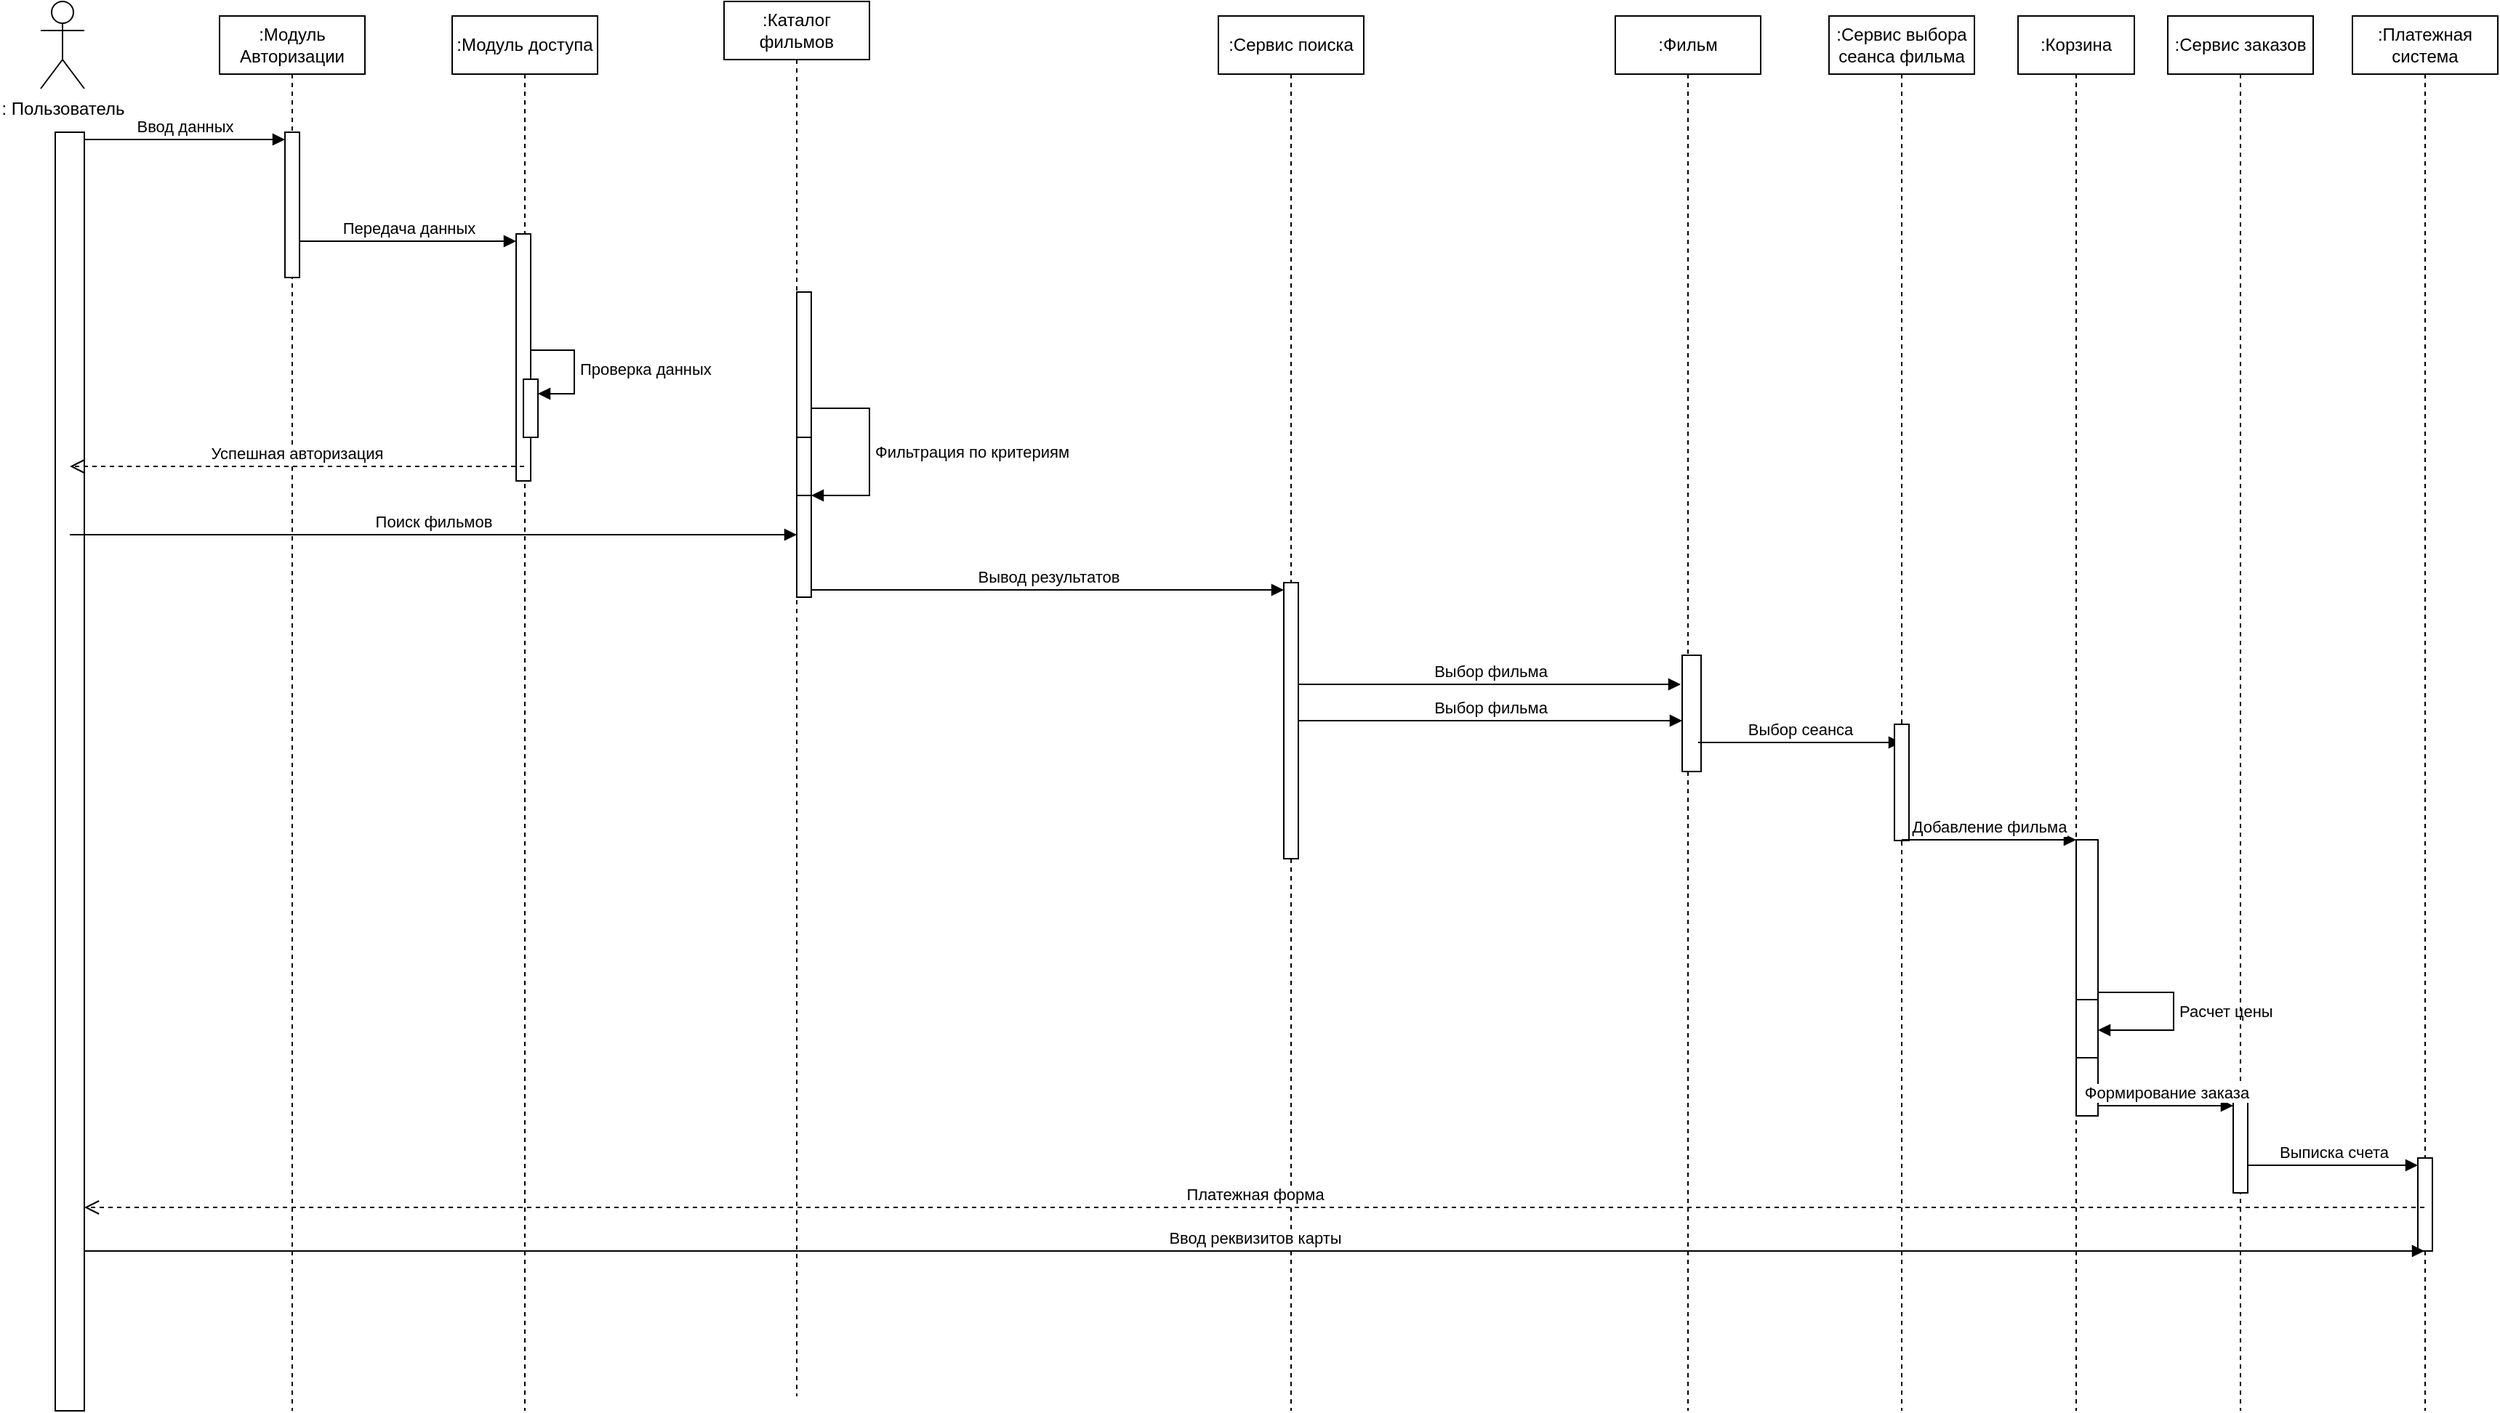<mxfile version="24.0.5" type="github">
  <diagram name="Page-1" id="13e1069c-82ec-6db2-03f1-153e76fe0fe0">
    <mxGraphModel dx="814" dy="946" grid="1" gridSize="10" guides="1" tooltips="1" connect="1" arrows="1" fold="1" page="1" pageScale="1" pageWidth="1100" pageHeight="850" background="none" math="0" shadow="0">
      <root>
        <mxCell id="0" />
        <mxCell id="1" parent="0" />
        <mxCell id="1Z5BcqKXEiIKoSP1lCeY-22" value=":Корзина" style="shape=umlLifeline;perimeter=lifelinePerimeter;whiteSpace=wrap;html=1;container=1;dropTarget=0;collapsible=0;recursiveResize=0;outlineConnect=0;portConstraint=eastwest;newEdgeStyle={&quot;curved&quot;:0,&quot;rounded&quot;:0};" parent="1" vertex="1">
          <mxGeometry x="2560" y="170" width="80" height="960" as="geometry" />
        </mxCell>
        <mxCell id="1Z5BcqKXEiIKoSP1lCeY-24" value="" style="html=1;points=[[0,0,0,0,5],[0,1,0,0,-5],[1,0,0,0,5],[1,1,0,0,-5]];perimeter=orthogonalPerimeter;outlineConnect=0;targetShapes=umlLifeline;portConstraint=eastwest;newEdgeStyle={&quot;curved&quot;:0,&quot;rounded&quot;:0};" parent="1Z5BcqKXEiIKoSP1lCeY-22" vertex="1">
          <mxGeometry x="40" y="567" width="15" height="190" as="geometry" />
        </mxCell>
        <mxCell id="1Z5BcqKXEiIKoSP1lCeY-23" value="Расчет цены" style="html=1;align=left;spacingLeft=2;endArrow=block;rounded=0;edgeStyle=orthogonalEdgeStyle;curved=0;rounded=0;" parent="1Z5BcqKXEiIKoSP1lCeY-22" source="1Z5BcqKXEiIKoSP1lCeY-24" target="1Z5BcqKXEiIKoSP1lCeY-24" edge="1">
          <mxGeometry relative="1" as="geometry">
            <mxPoint x="55" y="667" as="sourcePoint" />
            <Array as="points">
              <mxPoint x="107" y="672" />
              <mxPoint x="107" y="698" />
            </Array>
            <mxPoint x="60" y="697" as="targetPoint" />
          </mxGeometry>
        </mxCell>
        <mxCell id="1Z5BcqKXEiIKoSP1lCeY-58" value="" style="html=1;points=[[0,0,0,0,5],[0,1,0,0,-5],[1,0,0,0,5],[1,1,0,0,-5]];perimeter=orthogonalPerimeter;outlineConnect=0;targetShapes=umlLifeline;portConstraint=eastwest;newEdgeStyle={&quot;curved&quot;:0,&quot;rounded&quot;:0};" parent="1Z5BcqKXEiIKoSP1lCeY-22" vertex="1">
          <mxGeometry x="40" y="677" width="15" height="40" as="geometry" />
        </mxCell>
        <mxCell id="1Z5BcqKXEiIKoSP1lCeY-26" value="" style="html=1;points=[[0,0,0,0,5],[0,1,0,0,-5],[1,0,0,0,5],[1,1,0,0,-5]];perimeter=orthogonalPerimeter;outlineConnect=0;targetShapes=umlLifeline;portConstraint=eastwest;newEdgeStyle={&quot;curved&quot;:0,&quot;rounded&quot;:0};" parent="1" vertex="1">
          <mxGeometry x="1210" y="250" width="20" height="880" as="geometry" />
        </mxCell>
        <mxCell id="1Z5BcqKXEiIKoSP1lCeY-27" value=":Модуль Авторизации" style="shape=umlLifeline;perimeter=lifelinePerimeter;whiteSpace=wrap;html=1;container=1;dropTarget=0;collapsible=0;recursiveResize=0;outlineConnect=0;portConstraint=eastwest;newEdgeStyle={&quot;curved&quot;:0,&quot;rounded&quot;:0};" parent="1" vertex="1">
          <mxGeometry x="1323" y="170" width="100" height="960" as="geometry" />
        </mxCell>
        <mxCell id="1Z5BcqKXEiIKoSP1lCeY-28" value="" style="html=1;points=[[0,0,0,0,5],[0,1,0,0,-5],[1,0,0,0,5],[1,1,0,0,-5]];perimeter=orthogonalPerimeter;outlineConnect=0;targetShapes=umlLifeline;portConstraint=eastwest;newEdgeStyle={&quot;curved&quot;:0,&quot;rounded&quot;:0};" parent="1Z5BcqKXEiIKoSP1lCeY-27" vertex="1">
          <mxGeometry x="45" y="80" width="10" height="100" as="geometry" />
        </mxCell>
        <mxCell id="1Z5BcqKXEiIKoSP1lCeY-29" value="Ввод данных" style="html=1;verticalAlign=bottom;endArrow=block;curved=0;rounded=0;entryX=0;entryY=0;entryDx=0;entryDy=5;exitX=1;exitY=0;exitDx=0;exitDy=5;exitPerimeter=0;" parent="1" source="1Z5BcqKXEiIKoSP1lCeY-26" target="1Z5BcqKXEiIKoSP1lCeY-28" edge="1">
          <mxGeometry relative="1" as="geometry">
            <mxPoint x="1298" y="255" as="sourcePoint" />
          </mxGeometry>
        </mxCell>
        <mxCell id="1Z5BcqKXEiIKoSP1lCeY-30" value=":Модуль доступа" style="shape=umlLifeline;perimeter=lifelinePerimeter;whiteSpace=wrap;html=1;container=1;dropTarget=0;collapsible=0;recursiveResize=0;outlineConnect=0;portConstraint=eastwest;newEdgeStyle={&quot;curved&quot;:0,&quot;rounded&quot;:0};" parent="1" vertex="1">
          <mxGeometry x="1483" y="170" width="100" height="960" as="geometry" />
        </mxCell>
        <mxCell id="1Z5BcqKXEiIKoSP1lCeY-31" value="" style="html=1;points=[[0,0,0,0,5],[0,1,0,0,-5],[1,0,0,0,5],[1,1,0,0,-5]];perimeter=orthogonalPerimeter;outlineConnect=0;targetShapes=umlLifeline;portConstraint=eastwest;newEdgeStyle={&quot;curved&quot;:0,&quot;rounded&quot;:0};" parent="1Z5BcqKXEiIKoSP1lCeY-30" vertex="1">
          <mxGeometry x="44" y="150" width="10" height="170" as="geometry" />
        </mxCell>
        <mxCell id="1Z5BcqKXEiIKoSP1lCeY-32" value="" style="html=1;points=[[0,0,0,0,5],[0,1,0,0,-5],[1,0,0,0,5],[1,1,0,0,-5]];perimeter=orthogonalPerimeter;outlineConnect=0;targetShapes=umlLifeline;portConstraint=eastwest;newEdgeStyle={&quot;curved&quot;:0,&quot;rounded&quot;:0};" parent="1Z5BcqKXEiIKoSP1lCeY-30" vertex="1">
          <mxGeometry x="49" y="250" width="10" height="40" as="geometry" />
        </mxCell>
        <mxCell id="1Z5BcqKXEiIKoSP1lCeY-33" value="Проверка данных" style="html=1;align=left;spacingLeft=2;endArrow=block;rounded=0;edgeStyle=orthogonalEdgeStyle;curved=0;rounded=0;" parent="1Z5BcqKXEiIKoSP1lCeY-30" target="1Z5BcqKXEiIKoSP1lCeY-32" edge="1">
          <mxGeometry relative="1" as="geometry">
            <mxPoint x="54" y="230" as="sourcePoint" />
            <Array as="points">
              <mxPoint x="84" y="260" />
            </Array>
          </mxGeometry>
        </mxCell>
        <mxCell id="1Z5BcqKXEiIKoSP1lCeY-34" value="Передача данных" style="html=1;verticalAlign=bottom;endArrow=block;curved=0;rounded=0;entryX=0;entryY=0;entryDx=0;entryDy=5;" parent="1" source="1Z5BcqKXEiIKoSP1lCeY-28" target="1Z5BcqKXEiIKoSP1lCeY-31" edge="1">
          <mxGeometry relative="1" as="geometry">
            <mxPoint x="1383" y="325" as="sourcePoint" />
          </mxGeometry>
        </mxCell>
        <mxCell id="1Z5BcqKXEiIKoSP1lCeY-36" value=": Пользователь" style="shape=umlActor;verticalLabelPosition=bottom;verticalAlign=top;html=1;" parent="1" vertex="1">
          <mxGeometry x="1200" y="160" width="30" height="60" as="geometry" />
        </mxCell>
        <mxCell id="1Z5BcqKXEiIKoSP1lCeY-40" value=":Каталог фильмов" style="shape=umlLifeline;perimeter=lifelinePerimeter;whiteSpace=wrap;html=1;container=1;dropTarget=0;collapsible=0;recursiveResize=0;outlineConnect=0;portConstraint=eastwest;newEdgeStyle={&quot;curved&quot;:0,&quot;rounded&quot;:0};" parent="1" vertex="1">
          <mxGeometry x="1670" y="160" width="100" height="960" as="geometry" />
        </mxCell>
        <mxCell id="1Z5BcqKXEiIKoSP1lCeY-41" value="" style="html=1;points=[[0,0,0,0,5],[0,1,0,0,-5],[1,0,0,0,5],[1,1,0,0,-5]];perimeter=orthogonalPerimeter;outlineConnect=0;targetShapes=umlLifeline;portConstraint=eastwest;newEdgeStyle={&quot;curved&quot;:0,&quot;rounded&quot;:0};" parent="1Z5BcqKXEiIKoSP1lCeY-40" vertex="1">
          <mxGeometry x="50" y="200" width="10" height="210" as="geometry" />
        </mxCell>
        <mxCell id="1Z5BcqKXEiIKoSP1lCeY-42" value="" style="html=1;points=[[0,0,0,0,5],[0,1,0,0,-5],[1,0,0,0,5],[1,1,0,0,-5]];perimeter=orthogonalPerimeter;outlineConnect=0;targetShapes=umlLifeline;portConstraint=eastwest;newEdgeStyle={&quot;curved&quot;:0,&quot;rounded&quot;:0};" parent="1Z5BcqKXEiIKoSP1lCeY-40" vertex="1">
          <mxGeometry x="50" y="300" width="10" height="40" as="geometry" />
        </mxCell>
        <mxCell id="1Z5BcqKXEiIKoSP1lCeY-43" value="Фильтрация по критериям" style="html=1;align=left;spacingLeft=2;endArrow=block;rounded=0;edgeStyle=orthogonalEdgeStyle;curved=0;rounded=0;" parent="1Z5BcqKXEiIKoSP1lCeY-40" source="1Z5BcqKXEiIKoSP1lCeY-41" target="1Z5BcqKXEiIKoSP1lCeY-42" edge="1">
          <mxGeometry relative="1" as="geometry">
            <mxPoint x="188" y="110" as="sourcePoint" />
            <Array as="points">
              <mxPoint x="100" y="280" />
              <mxPoint x="100" y="340" />
            </Array>
          </mxGeometry>
        </mxCell>
        <mxCell id="1Z5BcqKXEiIKoSP1lCeY-44" value=":Сервис поиска" style="shape=umlLifeline;perimeter=lifelinePerimeter;whiteSpace=wrap;html=1;container=1;dropTarget=0;collapsible=0;recursiveResize=0;outlineConnect=0;portConstraint=eastwest;newEdgeStyle={&quot;curved&quot;:0,&quot;rounded&quot;:0};" parent="1" vertex="1">
          <mxGeometry x="2010" y="170" width="100" height="960" as="geometry" />
        </mxCell>
        <mxCell id="1Z5BcqKXEiIKoSP1lCeY-45" value="" style="html=1;points=[[0,0,0,0,5],[0,1,0,0,-5],[1,0,0,0,5],[1,1,0,0,-5]];perimeter=orthogonalPerimeter;outlineConnect=0;targetShapes=umlLifeline;portConstraint=eastwest;newEdgeStyle={&quot;curved&quot;:0,&quot;rounded&quot;:0};" parent="1Z5BcqKXEiIKoSP1lCeY-44" vertex="1">
          <mxGeometry x="45" y="390" width="10" height="190" as="geometry" />
        </mxCell>
        <mxCell id="1Z5BcqKXEiIKoSP1lCeY-49" value=":Фильм" style="shape=umlLifeline;perimeter=lifelinePerimeter;whiteSpace=wrap;html=1;container=1;dropTarget=0;collapsible=0;recursiveResize=0;outlineConnect=0;portConstraint=eastwest;newEdgeStyle={&quot;curved&quot;:0,&quot;rounded&quot;:0};" parent="1" vertex="1">
          <mxGeometry x="2283" y="170" width="100" height="960" as="geometry" />
        </mxCell>
        <mxCell id="1Z5BcqKXEiIKoSP1lCeY-57" value="" style="html=1;points=[[0,0,0,0,5],[0,1,0,0,-5],[1,0,0,0,5],[1,1,0,0,-5]];perimeter=orthogonalPerimeter;outlineConnect=0;targetShapes=umlLifeline;portConstraint=eastwest;newEdgeStyle={&quot;curved&quot;:0,&quot;rounded&quot;:0};" parent="1Z5BcqKXEiIKoSP1lCeY-49" vertex="1">
          <mxGeometry x="46" y="440" width="13" height="80" as="geometry" />
        </mxCell>
        <mxCell id="1Z5BcqKXEiIKoSP1lCeY-51" value="Вывод результатов" style="html=1;verticalAlign=bottom;endArrow=block;curved=0;rounded=0;entryX=0;entryY=0;entryDx=0;entryDy=5;" parent="1" source="1Z5BcqKXEiIKoSP1lCeY-41" target="1Z5BcqKXEiIKoSP1lCeY-45" edge="1">
          <mxGeometry relative="1" as="geometry">
            <mxPoint x="1938" y="345" as="sourcePoint" />
          </mxGeometry>
        </mxCell>
        <mxCell id="1Z5BcqKXEiIKoSP1lCeY-53" value="Выбор фильма" style="html=1;verticalAlign=bottom;endArrow=block;curved=0;rounded=0;entryX=0;entryY=0;entryDx=0;entryDy=5;" parent="1" edge="1">
          <mxGeometry relative="1" as="geometry">
            <mxPoint x="2065" y="630" as="sourcePoint" />
            <mxPoint x="2328" y="630" as="targetPoint" />
          </mxGeometry>
        </mxCell>
        <mxCell id="1Z5BcqKXEiIKoSP1lCeY-54" value="Выбор сеанса" style="html=1;verticalAlign=bottom;endArrow=block;curved=0;rounded=0;" parent="1" target="1Z5BcqKXEiIKoSP1lCeY-83" edge="1">
          <mxGeometry relative="1" as="geometry">
            <mxPoint x="2340" y="670" as="sourcePoint" />
            <mxPoint x="2467" y="670" as="targetPoint" />
          </mxGeometry>
        </mxCell>
        <mxCell id="1Z5BcqKXEiIKoSP1lCeY-59" value=":Сервис заказов " style="shape=umlLifeline;perimeter=lifelinePerimeter;whiteSpace=wrap;html=1;container=1;dropTarget=0;collapsible=0;recursiveResize=0;outlineConnect=0;portConstraint=eastwest;newEdgeStyle={&quot;curved&quot;:0,&quot;rounded&quot;:0};" parent="1" vertex="1">
          <mxGeometry x="2663" y="170" width="100" height="960" as="geometry" />
        </mxCell>
        <mxCell id="1Z5BcqKXEiIKoSP1lCeY-60" value="" style="html=1;points=[[0,0,0,0,5],[0,1,0,0,-5],[1,0,0,0,5],[1,1,0,0,-5]];perimeter=orthogonalPerimeter;outlineConnect=0;targetShapes=umlLifeline;portConstraint=eastwest;newEdgeStyle={&quot;curved&quot;:0,&quot;rounded&quot;:0};" parent="1Z5BcqKXEiIKoSP1lCeY-59" vertex="1">
          <mxGeometry x="45" y="745" width="10" height="65" as="geometry" />
        </mxCell>
        <mxCell id="1Z5BcqKXEiIKoSP1lCeY-61" value="Формирование заказа" style="html=1;verticalAlign=bottom;endArrow=block;curved=0;rounded=0;entryX=0;entryY=0;entryDx=0;entryDy=5;" parent="1" source="1Z5BcqKXEiIKoSP1lCeY-24" target="1Z5BcqKXEiIKoSP1lCeY-60" edge="1">
          <mxGeometry relative="1" as="geometry">
            <mxPoint x="2578" y="670" as="sourcePoint" />
          </mxGeometry>
        </mxCell>
        <mxCell id="1Z5BcqKXEiIKoSP1lCeY-62" value=":Платежная система" style="shape=umlLifeline;perimeter=lifelinePerimeter;whiteSpace=wrap;html=1;container=1;dropTarget=0;collapsible=0;recursiveResize=0;outlineConnect=0;portConstraint=eastwest;newEdgeStyle={&quot;curved&quot;:0,&quot;rounded&quot;:0};" parent="1" vertex="1">
          <mxGeometry x="2790" y="170" width="100" height="960" as="geometry" />
        </mxCell>
        <mxCell id="1Z5BcqKXEiIKoSP1lCeY-63" value="" style="html=1;points=[[0,0,0,0,5],[0,1,0,0,-5],[1,0,0,0,5],[1,1,0,0,-5]];perimeter=orthogonalPerimeter;outlineConnect=0;targetShapes=umlLifeline;portConstraint=eastwest;newEdgeStyle={&quot;curved&quot;:0,&quot;rounded&quot;:0};" parent="1Z5BcqKXEiIKoSP1lCeY-62" vertex="1">
          <mxGeometry x="45" y="786" width="10" height="64" as="geometry" />
        </mxCell>
        <mxCell id="1Z5BcqKXEiIKoSP1lCeY-65" value="Выписка счета" style="html=1;verticalAlign=bottom;endArrow=block;curved=0;rounded=0;entryX=0;entryY=0;entryDx=0;entryDy=5;" parent="1" source="1Z5BcqKXEiIKoSP1lCeY-60" target="1Z5BcqKXEiIKoSP1lCeY-63" edge="1">
          <mxGeometry relative="1" as="geometry">
            <mxPoint x="2738" y="685" as="sourcePoint" />
          </mxGeometry>
        </mxCell>
        <mxCell id="1Z5BcqKXEiIKoSP1lCeY-66" value="Платежная форма" style="html=1;verticalAlign=bottom;endArrow=open;dashed=1;endSize=8;curved=0;rounded=0;" parent="1" source="1Z5BcqKXEiIKoSP1lCeY-62" edge="1">
          <mxGeometry relative="1" as="geometry">
            <mxPoint x="2808" y="998" as="sourcePoint" />
            <mxPoint x="1230" y="990" as="targetPoint" />
          </mxGeometry>
        </mxCell>
        <mxCell id="1Z5BcqKXEiIKoSP1lCeY-67" value="Ввод реквизитов карты" style="html=1;verticalAlign=bottom;endArrow=block;curved=0;rounded=0;" parent="1" target="1Z5BcqKXEiIKoSP1lCeY-62" edge="1">
          <mxGeometry relative="1" as="geometry">
            <mxPoint x="1230" y="1020" as="sourcePoint" />
            <mxPoint x="2813" y="1017" as="targetPoint" />
          </mxGeometry>
        </mxCell>
        <mxCell id="1Z5BcqKXEiIKoSP1lCeY-83" value=":Сервис выбора сеанса фильма" style="shape=umlLifeline;perimeter=lifelinePerimeter;whiteSpace=wrap;html=1;container=1;dropTarget=0;collapsible=0;recursiveResize=0;outlineConnect=0;portConstraint=eastwest;newEdgeStyle={&quot;curved&quot;:0,&quot;rounded&quot;:0};" parent="1" vertex="1">
          <mxGeometry x="2430" y="170" width="100" height="960" as="geometry" />
        </mxCell>
        <mxCell id="1Z5BcqKXEiIKoSP1lCeY-84" value="" style="html=1;points=[[0,0,0,0,5],[0,1,0,0,-5],[1,0,0,0,5],[1,1,0,0,-5]];perimeter=orthogonalPerimeter;outlineConnect=0;targetShapes=umlLifeline;portConstraint=eastwest;newEdgeStyle={&quot;curved&quot;:0,&quot;rounded&quot;:0};" parent="1Z5BcqKXEiIKoSP1lCeY-83" vertex="1">
          <mxGeometry x="45" y="487.5" width="10" height="80" as="geometry" />
        </mxCell>
        <mxCell id="1Z5BcqKXEiIKoSP1lCeY-85" value="Выбор фильма" style="html=1;verticalAlign=bottom;endArrow=block;curved=0;rounded=0;" parent="1" source="1Z5BcqKXEiIKoSP1lCeY-45" target="1Z5BcqKXEiIKoSP1lCeY-57" edge="1">
          <mxGeometry relative="1" as="geometry">
            <mxPoint x="2070" y="520" as="sourcePoint" />
            <mxPoint x="2323" y="520" as="targetPoint" />
          </mxGeometry>
        </mxCell>
        <mxCell id="1Z5BcqKXEiIKoSP1lCeY-86" value="Добавление фильма" style="html=1;verticalAlign=bottom;endArrow=block;curved=0;rounded=0;" parent="1" source="1Z5BcqKXEiIKoSP1lCeY-83" target="1Z5BcqKXEiIKoSP1lCeY-24" edge="1">
          <mxGeometry relative="1" as="geometry">
            <mxPoint x="2487" y="530" as="sourcePoint" />
            <mxPoint x="2750" y="530" as="targetPoint" />
          </mxGeometry>
        </mxCell>
        <mxCell id="E-lW5XkjLSqSSH6PDWy8-7" value="Поиск фильмов" style="html=1;verticalAlign=bottom;endArrow=block;curved=0;rounded=0;" edge="1" parent="1">
          <mxGeometry relative="1" as="geometry">
            <mxPoint x="1220" y="527" as="sourcePoint" />
            <mxPoint x="1720" y="527" as="targetPoint" />
          </mxGeometry>
        </mxCell>
        <mxCell id="E-lW5XkjLSqSSH6PDWy8-8" value="Успешная авторизация" style="html=1;verticalAlign=bottom;endArrow=open;dashed=1;endSize=8;curved=0;rounded=0;" edge="1" parent="1" source="1Z5BcqKXEiIKoSP1lCeY-30">
          <mxGeometry relative="1" as="geometry">
            <mxPoint x="1220" y="480" as="targetPoint" />
            <mxPoint x="1540" y="480" as="sourcePoint" />
          </mxGeometry>
        </mxCell>
      </root>
    </mxGraphModel>
  </diagram>
</mxfile>

